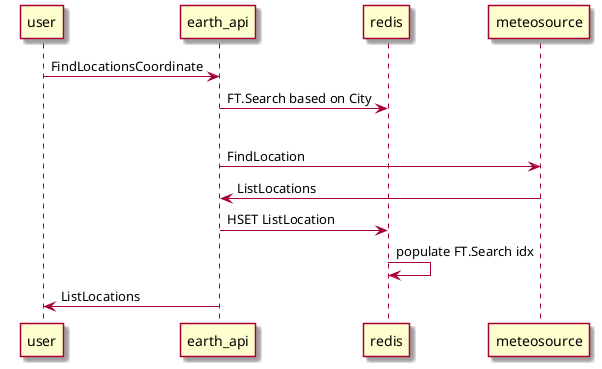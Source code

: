 @startuml

skin rose

user -> earth_api: FindLocationsCoordinate
earth_api -> redis: FT.Search based on City

alt cache miss case

earth_api -> meteosource: FindLocation
meteosource -> earth_api: ListLocations
earth_api -> redis: HSET ListLocation
redis->redis: populate FT.Search idx
earth_api -> user: ListLocations


@enduml